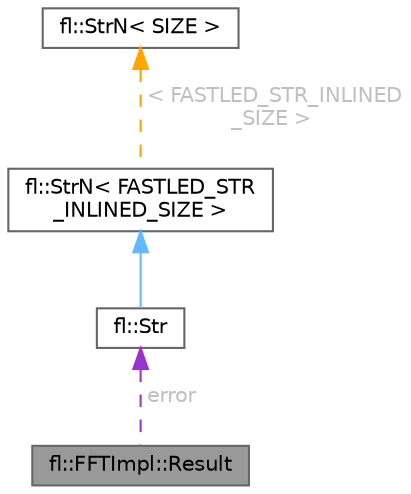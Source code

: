 digraph "fl::FFTImpl::Result"
{
 // INTERACTIVE_SVG=YES
 // LATEX_PDF_SIZE
  bgcolor="transparent";
  edge [fontname=Helvetica,fontsize=10,labelfontname=Helvetica,labelfontsize=10];
  node [fontname=Helvetica,fontsize=10,shape=box,height=0.2,width=0.4];
  Node1 [id="Node000001",label="fl::FFTImpl::Result",height=0.2,width=0.4,color="gray40", fillcolor="grey60", style="filled", fontcolor="black",tooltip=" "];
  Node2 -> Node1 [id="edge1_Node000001_Node000002",dir="back",color="darkorchid3",style="dashed",tooltip=" ",label=" error",fontcolor="grey" ];
  Node2 [id="Node000002",label="fl::Str",height=0.2,width=0.4,color="gray40", fillcolor="white", style="filled",URL="$d2/d24/classfl_1_1_str.html",tooltip=" "];
  Node3 -> Node2 [id="edge2_Node000002_Node000003",dir="back",color="steelblue1",style="solid",tooltip=" "];
  Node3 [id="Node000003",label="fl::StrN\< FASTLED_STR\l_INLINED_SIZE \>",height=0.2,width=0.4,color="gray40", fillcolor="white", style="filled",URL="$dc/d96/classfl_1_1_str_n.html",tooltip=" "];
  Node4 -> Node3 [id="edge3_Node000003_Node000004",dir="back",color="orange",style="dashed",tooltip=" ",label=" \< FASTLED_STR_INLINED\l_SIZE \>",fontcolor="grey" ];
  Node4 [id="Node000004",label="fl::StrN\< SIZE \>",height=0.2,width=0.4,color="gray40", fillcolor="white", style="filled",URL="$dc/d96/classfl_1_1_str_n.html",tooltip=" "];
}

